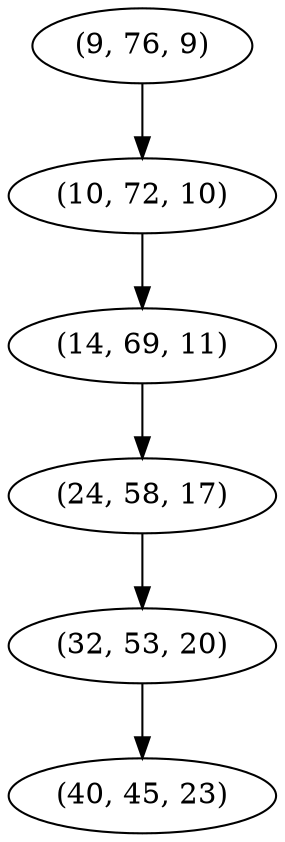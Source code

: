 digraph tree {
    "(9, 76, 9)";
    "(10, 72, 10)";
    "(14, 69, 11)";
    "(24, 58, 17)";
    "(32, 53, 20)";
    "(40, 45, 23)";
    "(9, 76, 9)" -> "(10, 72, 10)";
    "(10, 72, 10)" -> "(14, 69, 11)";
    "(14, 69, 11)" -> "(24, 58, 17)";
    "(24, 58, 17)" -> "(32, 53, 20)";
    "(32, 53, 20)" -> "(40, 45, 23)";
}
